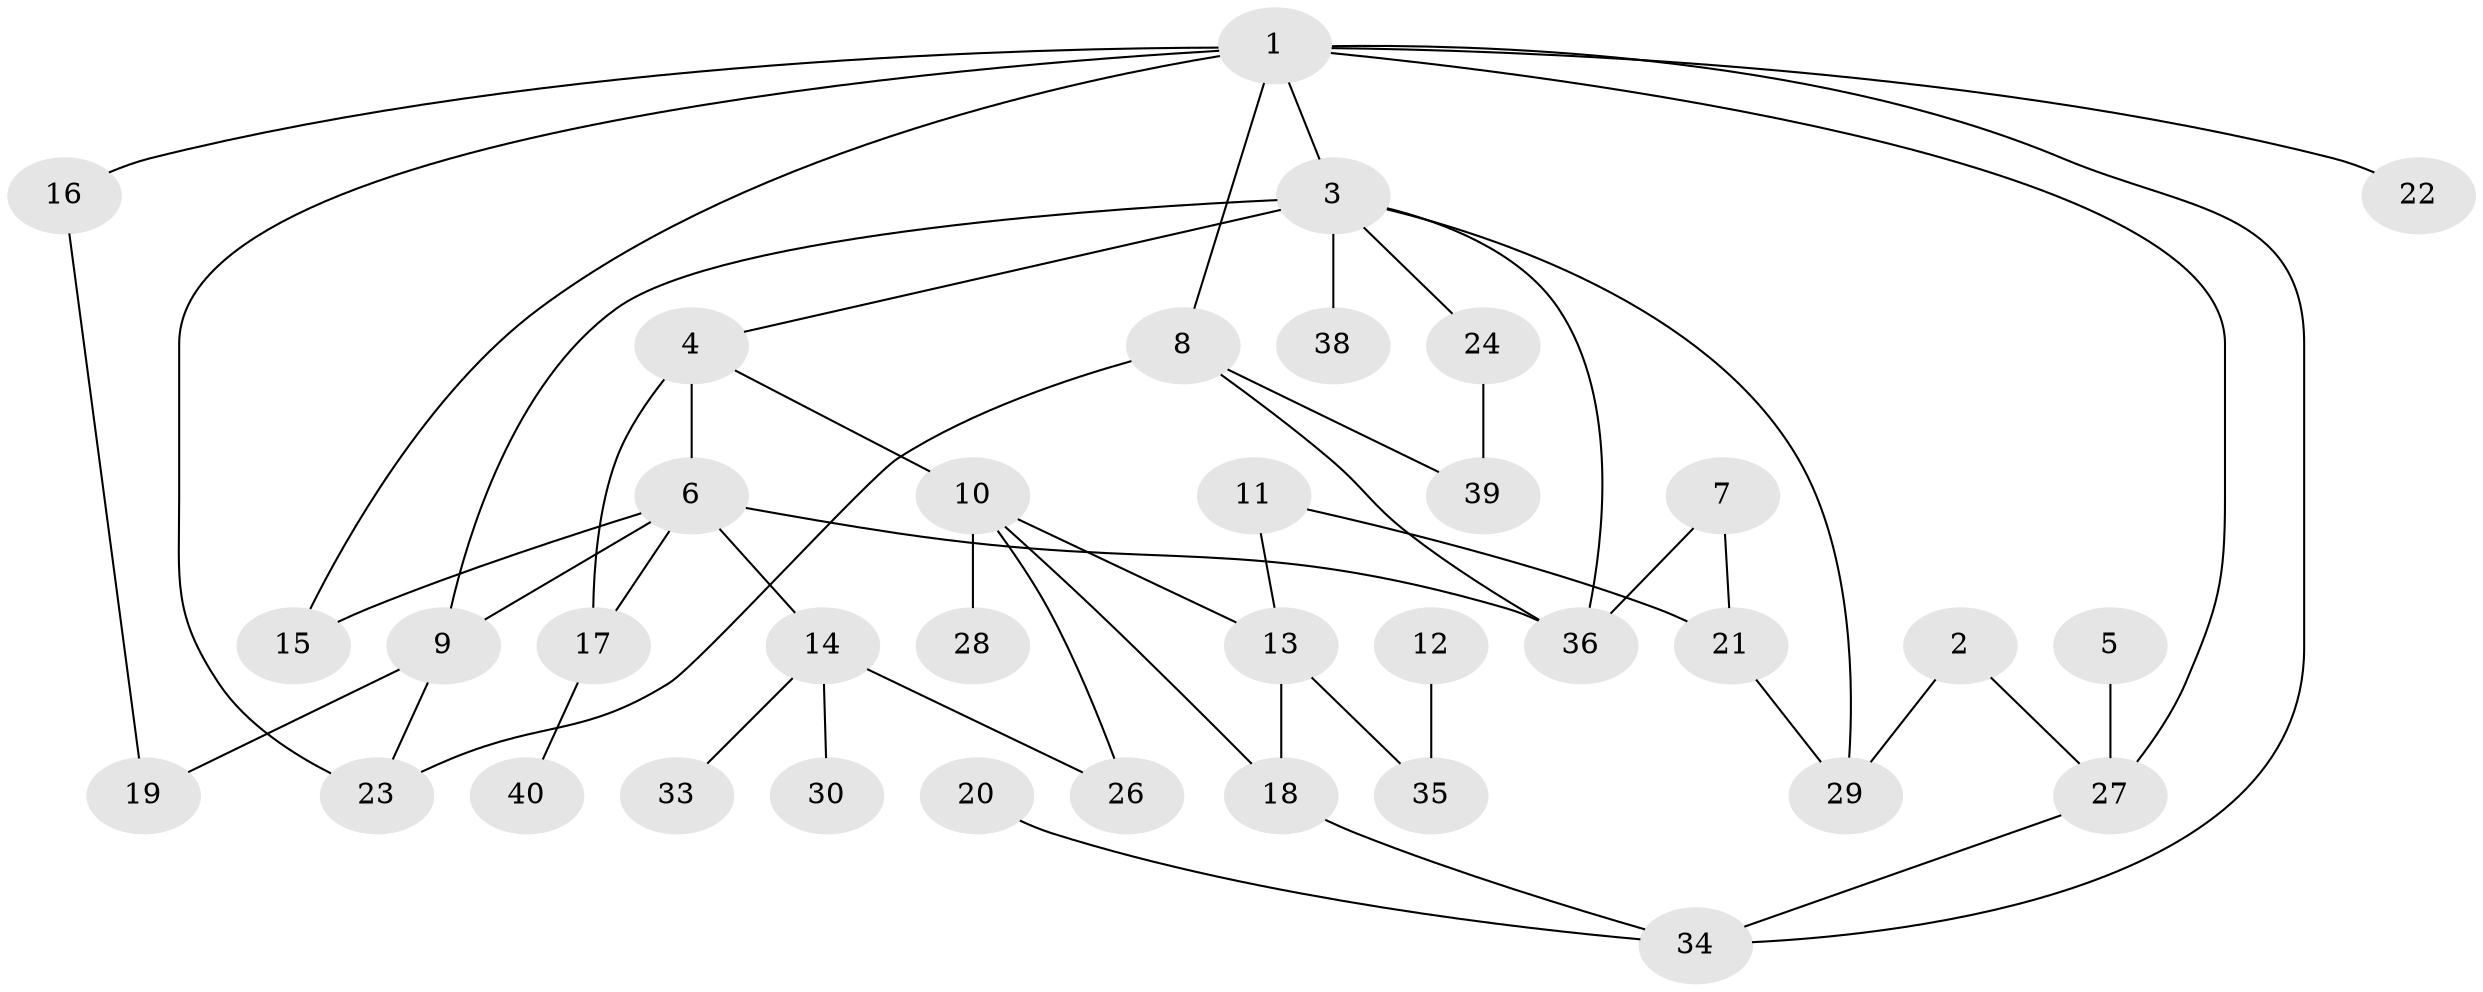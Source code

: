 // original degree distribution, {1: 0.2803030303030303, 4: 0.09848484848484848, 2: 0.3409090909090909, 3: 0.20454545454545456, 5: 0.045454545454545456, 6: 0.007575757575757576, 0: 0.022727272727272728}
// Generated by graph-tools (version 1.1) at 2025/48/03/04/25 22:48:24]
// undirected, 36 vertices, 51 edges
graph export_dot {
  node [color=gray90,style=filled];
  1;
  2;
  3;
  4;
  5;
  6;
  7;
  8;
  9;
  10;
  11;
  12;
  13;
  14;
  15;
  16;
  17;
  18;
  19;
  20;
  21;
  22;
  23;
  24;
  26;
  27;
  28;
  29;
  30;
  33;
  34;
  35;
  36;
  38;
  39;
  40;
  1 -- 3 [weight=1.0];
  1 -- 8 [weight=1.0];
  1 -- 15 [weight=1.0];
  1 -- 16 [weight=1.0];
  1 -- 22 [weight=1.0];
  1 -- 23 [weight=1.0];
  1 -- 27 [weight=1.0];
  1 -- 34 [weight=1.0];
  2 -- 27 [weight=1.0];
  2 -- 29 [weight=1.0];
  3 -- 4 [weight=1.0];
  3 -- 9 [weight=1.0];
  3 -- 24 [weight=1.0];
  3 -- 29 [weight=1.0];
  3 -- 36 [weight=1.0];
  3 -- 38 [weight=1.0];
  4 -- 6 [weight=1.0];
  4 -- 10 [weight=1.0];
  4 -- 17 [weight=2.0];
  5 -- 27 [weight=3.0];
  6 -- 9 [weight=1.0];
  6 -- 14 [weight=1.0];
  6 -- 15 [weight=1.0];
  6 -- 17 [weight=1.0];
  6 -- 36 [weight=1.0];
  7 -- 21 [weight=1.0];
  7 -- 36 [weight=1.0];
  8 -- 23 [weight=1.0];
  8 -- 36 [weight=1.0];
  8 -- 39 [weight=1.0];
  9 -- 19 [weight=1.0];
  9 -- 23 [weight=1.0];
  10 -- 13 [weight=1.0];
  10 -- 18 [weight=1.0];
  10 -- 26 [weight=1.0];
  10 -- 28 [weight=3.0];
  11 -- 13 [weight=1.0];
  11 -- 21 [weight=1.0];
  12 -- 35 [weight=1.0];
  13 -- 18 [weight=1.0];
  13 -- 35 [weight=1.0];
  14 -- 26 [weight=1.0];
  14 -- 30 [weight=2.0];
  14 -- 33 [weight=1.0];
  16 -- 19 [weight=1.0];
  17 -- 40 [weight=1.0];
  18 -- 34 [weight=1.0];
  20 -- 34 [weight=1.0];
  21 -- 29 [weight=1.0];
  24 -- 39 [weight=1.0];
  27 -- 34 [weight=1.0];
}
